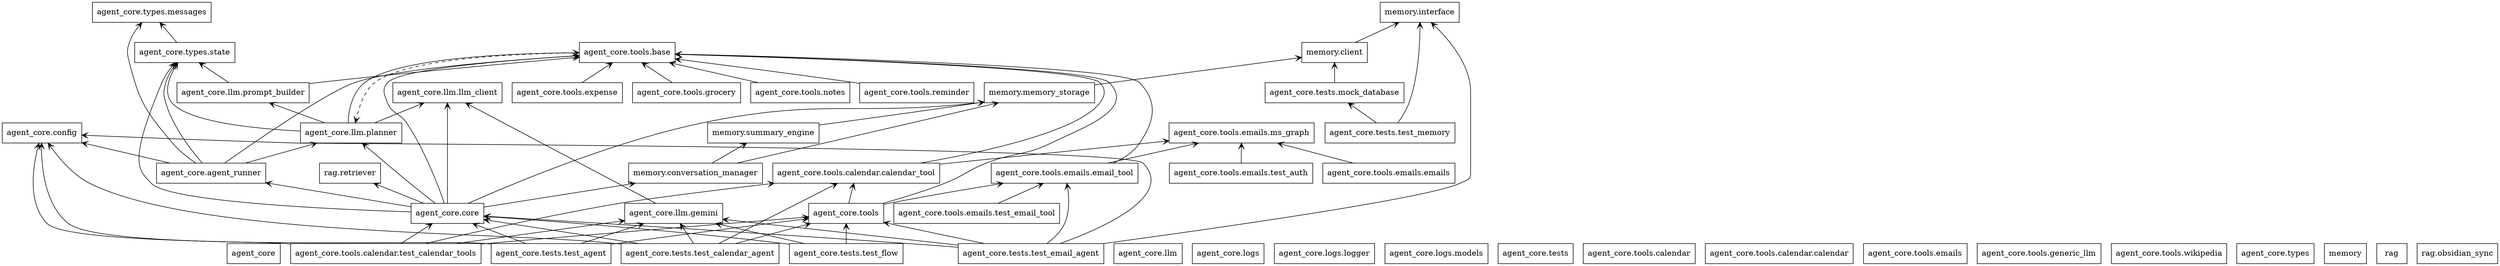 digraph "packages_project_name" {
rankdir=BT
charset="utf-8"
"agent_core" [color="black", label=<agent_core>, shape="box", style="solid"];
"agent_core.agent_runner" [color="black", label=<agent_core.agent_runner>, shape="box", style="solid"];
"agent_core.config" [color="black", label=<agent_core.config>, shape="box", style="solid"];
"agent_core.core" [color="black", label=<agent_core.core>, shape="box", style="solid"];
"agent_core.llm" [color="black", label=<agent_core.llm>, shape="box", style="solid"];
"agent_core.llm.gemini" [color="black", label=<agent_core.llm.gemini>, shape="box", style="solid"];
"agent_core.llm.llm_client" [color="black", label=<agent_core.llm.llm_client>, shape="box", style="solid"];
"agent_core.llm.planner" [color="black", label=<agent_core.llm.planner>, shape="box", style="solid"];
"agent_core.llm.prompt_builder" [color="black", label=<agent_core.llm.prompt_builder>, shape="box", style="solid"];
"agent_core.logs" [color="black", label=<agent_core.logs>, shape="box", style="solid"];
"agent_core.logs.logger" [color="black", label=<agent_core.logs.logger>, shape="box", style="solid"];
"agent_core.logs.models" [color="black", label=<agent_core.logs.models>, shape="box", style="solid"];
"agent_core.tests" [color="black", label=<agent_core.tests>, shape="box", style="solid"];
"agent_core.tests.mock_database" [color="black", label=<agent_core.tests.mock_database>, shape="box", style="solid"];
"agent_core.tests.test_agent" [color="black", label=<agent_core.tests.test_agent>, shape="box", style="solid"];
"agent_core.tests.test_calendar_agent" [color="black", label=<agent_core.tests.test_calendar_agent>, shape="box", style="solid"];
"agent_core.tests.test_email_agent" [color="black", label=<agent_core.tests.test_email_agent>, shape="box", style="solid"];
"agent_core.tests.test_flow" [color="black", label=<agent_core.tests.test_flow>, shape="box", style="solid"];
"agent_core.tests.test_memory" [color="black", label=<agent_core.tests.test_memory>, shape="box", style="solid"];
"agent_core.tools" [color="black", label=<agent_core.tools>, shape="box", style="solid"];
"agent_core.tools.base" [color="black", label=<agent_core.tools.base>, shape="box", style="solid"];
"agent_core.tools.calendar" [color="black", label=<agent_core.tools.calendar>, shape="box", style="solid"];
"agent_core.tools.calendar.calendar" [color="black", label=<agent_core.tools.calendar.calendar>, shape="box", style="solid"];
"agent_core.tools.calendar.calendar_tool" [color="black", label=<agent_core.tools.calendar.calendar_tool>, shape="box", style="solid"];
"agent_core.tools.calendar.test_calendar_tools" [color="black", label=<agent_core.tools.calendar.test_calendar_tools>, shape="box", style="solid"];
"agent_core.tools.emails" [color="black", label=<agent_core.tools.emails>, shape="box", style="solid"];
"agent_core.tools.emails.email_tool" [color="black", label=<agent_core.tools.emails.email_tool>, shape="box", style="solid"];
"agent_core.tools.emails.emails" [color="black", label=<agent_core.tools.emails.emails>, shape="box", style="solid"];
"agent_core.tools.emails.ms_graph" [color="black", label=<agent_core.tools.emails.ms_graph>, shape="box", style="solid"];
"agent_core.tools.emails.test_auth" [color="black", label=<agent_core.tools.emails.test_auth>, shape="box", style="solid"];
"agent_core.tools.emails.test_email_tool" [color="black", label=<agent_core.tools.emails.test_email_tool>, shape="box", style="solid"];
"agent_core.tools.expense" [color="black", label=<agent_core.tools.expense>, shape="box", style="solid"];
"agent_core.tools.generic_llm" [color="black", label=<agent_core.tools.generic_llm>, shape="box", style="solid"];
"agent_core.tools.grocery" [color="black", label=<agent_core.tools.grocery>, shape="box", style="solid"];
"agent_core.tools.notes" [color="black", label=<agent_core.tools.notes>, shape="box", style="solid"];
"agent_core.tools.reminder" [color="black", label=<agent_core.tools.reminder>, shape="box", style="solid"];
"agent_core.tools.wikipedia" [color="black", label=<agent_core.tools.wikipedia>, shape="box", style="solid"];
"agent_core.types" [color="black", label=<agent_core.types>, shape="box", style="solid"];
"agent_core.types.messages" [color="black", label=<agent_core.types.messages>, shape="box", style="solid"];
"agent_core.types.state" [color="black", label=<agent_core.types.state>, shape="box", style="solid"];
"memory" [color="black", label=<memory>, shape="box", style="solid"];
"memory.client" [color="black", label=<memory.client>, shape="box", style="solid"];
"memory.conversation_manager" [color="black", label=<memory.conversation_manager>, shape="box", style="solid"];
"memory.interface" [color="black", label=<memory.interface>, shape="box", style="solid"];
"memory.memory_storage" [color="black", label=<memory.memory_storage>, shape="box", style="solid"];
"memory.summary_engine" [color="black", label=<memory.summary_engine>, shape="box", style="solid"];
"rag" [color="black", label=<rag>, shape="box", style="solid"];
"rag.obsidian_sync" [color="black", label=<rag.obsidian_sync>, shape="box", style="solid"];
"rag.retriever" [color="black", label=<rag.retriever>, shape="box", style="solid"];
"agent_core.agent_runner" -> "agent_core.config" [arrowhead="open", arrowtail="none"];
"agent_core.agent_runner" -> "agent_core.llm.planner" [arrowhead="open", arrowtail="none"];
"agent_core.agent_runner" -> "agent_core.tools.base" [arrowhead="open", arrowtail="none"];
"agent_core.agent_runner" -> "agent_core.types.messages" [arrowhead="open", arrowtail="none"];
"agent_core.agent_runner" -> "agent_core.types.state" [arrowhead="open", arrowtail="none"];
"agent_core.core" -> "agent_core.agent_runner" [arrowhead="open", arrowtail="none"];
"agent_core.core" -> "agent_core.llm.llm_client" [arrowhead="open", arrowtail="none"];
"agent_core.core" -> "agent_core.llm.planner" [arrowhead="open", arrowtail="none"];
"agent_core.core" -> "agent_core.tools.base" [arrowhead="open", arrowtail="none"];
"agent_core.core" -> "agent_core.types.state" [arrowhead="open", arrowtail="none"];
"agent_core.core" -> "memory.conversation_manager" [arrowhead="open", arrowtail="none"];
"agent_core.core" -> "memory.memory_storage" [arrowhead="open", arrowtail="none"];
"agent_core.core" -> "rag.retriever" [arrowhead="open", arrowtail="none"];
"agent_core.llm.gemini" -> "agent_core.llm.llm_client" [arrowhead="open", arrowtail="none"];
"agent_core.llm.planner" -> "agent_core.llm.llm_client" [arrowhead="open", arrowtail="none"];
"agent_core.llm.planner" -> "agent_core.llm.prompt_builder" [arrowhead="open", arrowtail="none"];
"agent_core.llm.planner" -> "agent_core.tools.base" [arrowhead="open", arrowtail="none"];
"agent_core.llm.planner" -> "agent_core.types.state" [arrowhead="open", arrowtail="none"];
"agent_core.llm.prompt_builder" -> "agent_core.tools.base" [arrowhead="open", arrowtail="none"];
"agent_core.llm.prompt_builder" -> "agent_core.types.state" [arrowhead="open", arrowtail="none"];
"agent_core.tests.mock_database" -> "memory.client" [arrowhead="open", arrowtail="none"];
"agent_core.tests.test_agent" -> "agent_core.config" [arrowhead="open", arrowtail="none"];
"agent_core.tests.test_agent" -> "agent_core.core" [arrowhead="open", arrowtail="none"];
"agent_core.tests.test_agent" -> "agent_core.llm.gemini" [arrowhead="open", arrowtail="none"];
"agent_core.tests.test_agent" -> "agent_core.tools" [arrowhead="open", arrowtail="none"];
"agent_core.tests.test_calendar_agent" -> "agent_core.config" [arrowhead="open", arrowtail="none"];
"agent_core.tests.test_calendar_agent" -> "agent_core.core" [arrowhead="open", arrowtail="none"];
"agent_core.tests.test_calendar_agent" -> "agent_core.llm.gemini" [arrowhead="open", arrowtail="none"];
"agent_core.tests.test_calendar_agent" -> "agent_core.tools" [arrowhead="open", arrowtail="none"];
"agent_core.tests.test_calendar_agent" -> "agent_core.tools.calendar.calendar_tool" [arrowhead="open", arrowtail="none"];
"agent_core.tests.test_email_agent" -> "agent_core.config" [arrowhead="open", arrowtail="none"];
"agent_core.tests.test_email_agent" -> "agent_core.core" [arrowhead="open", arrowtail="none"];
"agent_core.tests.test_email_agent" -> "agent_core.llm.gemini" [arrowhead="open", arrowtail="none"];
"agent_core.tests.test_email_agent" -> "agent_core.tools" [arrowhead="open", arrowtail="none"];
"agent_core.tests.test_email_agent" -> "agent_core.tools.emails.email_tool" [arrowhead="open", arrowtail="none"];
"agent_core.tests.test_email_agent" -> "memory.interface" [arrowhead="open", arrowtail="none"];
"agent_core.tests.test_flow" -> "agent_core.core" [arrowhead="open", arrowtail="none"];
"agent_core.tests.test_flow" -> "agent_core.llm.gemini" [arrowhead="open", arrowtail="none"];
"agent_core.tests.test_flow" -> "agent_core.tools" [arrowhead="open", arrowtail="none"];
"agent_core.tests.test_memory" -> "agent_core.tests.mock_database" [arrowhead="open", arrowtail="none"];
"agent_core.tests.test_memory" -> "memory.interface" [arrowhead="open", arrowtail="none"];
"agent_core.tools" -> "agent_core.tools.base" [arrowhead="open", arrowtail="none"];
"agent_core.tools" -> "agent_core.tools.calendar.calendar_tool" [arrowhead="open", arrowtail="none"];
"agent_core.tools" -> "agent_core.tools.emails.email_tool" [arrowhead="open", arrowtail="none"];
"agent_core.tools.calendar.calendar_tool" -> "agent_core.tools.base" [arrowhead="open", arrowtail="none"];
"agent_core.tools.calendar.calendar_tool" -> "agent_core.tools.emails.ms_graph" [arrowhead="open", arrowtail="none"];
"agent_core.tools.calendar.test_calendar_tools" -> "agent_core.config" [arrowhead="open", arrowtail="none"];
"agent_core.tools.calendar.test_calendar_tools" -> "agent_core.core" [arrowhead="open", arrowtail="none"];
"agent_core.tools.calendar.test_calendar_tools" -> "agent_core.llm.gemini" [arrowhead="open", arrowtail="none"];
"agent_core.tools.calendar.test_calendar_tools" -> "agent_core.tools" [arrowhead="open", arrowtail="none"];
"agent_core.tools.calendar.test_calendar_tools" -> "agent_core.tools.calendar.calendar_tool" [arrowhead="open", arrowtail="none"];
"agent_core.tools.emails.email_tool" -> "agent_core.tools.base" [arrowhead="open", arrowtail="none"];
"agent_core.tools.emails.email_tool" -> "agent_core.tools.emails.ms_graph" [arrowhead="open", arrowtail="none"];
"agent_core.tools.emails.emails" -> "agent_core.tools.emails.ms_graph" [arrowhead="open", arrowtail="none"];
"agent_core.tools.emails.test_auth" -> "agent_core.tools.emails.ms_graph" [arrowhead="open", arrowtail="none"];
"agent_core.tools.emails.test_email_tool" -> "agent_core.tools.emails.email_tool" [arrowhead="open", arrowtail="none"];
"agent_core.tools.expense" -> "agent_core.tools.base" [arrowhead="open", arrowtail="none"];
"agent_core.tools.grocery" -> "agent_core.tools.base" [arrowhead="open", arrowtail="none"];
"agent_core.tools.notes" -> "agent_core.tools.base" [arrowhead="open", arrowtail="none"];
"agent_core.tools.reminder" -> "agent_core.tools.base" [arrowhead="open", arrowtail="none"];
"agent_core.types.state" -> "agent_core.types.messages" [arrowhead="open", arrowtail="none"];
"memory.client" -> "memory.interface" [arrowhead="open", arrowtail="none"];
"memory.conversation_manager" -> "memory.memory_storage" [arrowhead="open", arrowtail="none"];
"memory.conversation_manager" -> "memory.summary_engine" [arrowhead="open", arrowtail="none"];
"memory.memory_storage" -> "memory.client" [arrowhead="open", arrowtail="none"];
"memory.summary_engine" -> "memory.memory_storage" [arrowhead="open", arrowtail="none"];
"agent_core.tools.base" -> "agent_core.llm.planner" [arrowhead="open", arrowtail="none", style="dashed"];
}
